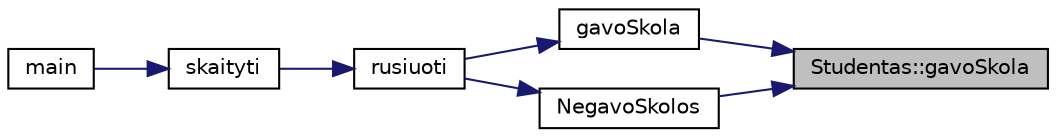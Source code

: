 digraph "Studentas::gavoSkola"
{
 // LATEX_PDF_SIZE
  edge [fontname="Helvetica",fontsize="10",labelfontname="Helvetica",labelfontsize="10"];
  node [fontname="Helvetica",fontsize="10",shape=record];
  rankdir="RL";
  Node1 [label="Studentas::gavoSkola",height=0.2,width=0.4,color="black", fillcolor="grey75", style="filled", fontcolor="black",tooltip=" "];
  Node1 -> Node2 [dir="back",color="midnightblue",fontsize="10",style="solid",fontname="Helvetica"];
  Node2 [label="gavoSkola",height=0.2,width=0.4,color="black", fillcolor="white", style="filled",URL="$main_8cpp.html#a4017437fead3f288f8135a26c5ee4add",tooltip=" "];
  Node2 -> Node3 [dir="back",color="midnightblue",fontsize="10",style="solid",fontname="Helvetica"];
  Node3 [label="rusiuoti",height=0.2,width=0.4,color="black", fillcolor="white", style="filled",URL="$main_8cpp.html#a10104a0952fe3a6240edec35feb21f89",tooltip=" "];
  Node3 -> Node4 [dir="back",color="midnightblue",fontsize="10",style="solid",fontname="Helvetica"];
  Node4 [label="skaityti",height=0.2,width=0.4,color="black", fillcolor="white", style="filled",URL="$main_8cpp.html#ad71b11517331e3c601b26af039594f63",tooltip=" "];
  Node4 -> Node5 [dir="back",color="midnightblue",fontsize="10",style="solid",fontname="Helvetica"];
  Node5 [label="main",height=0.2,width=0.4,color="black", fillcolor="white", style="filled",URL="$main_8cpp.html#a3c04138a5bfe5d72780bb7e82a18e627",tooltip=" "];
  Node1 -> Node6 [dir="back",color="midnightblue",fontsize="10",style="solid",fontname="Helvetica"];
  Node6 [label="NegavoSkolos",height=0.2,width=0.4,color="black", fillcolor="white", style="filled",URL="$main_8cpp.html#a4cf68a48647a8f2d06c652079529c5ad",tooltip=" "];
  Node6 -> Node3 [dir="back",color="midnightblue",fontsize="10",style="solid",fontname="Helvetica"];
}
